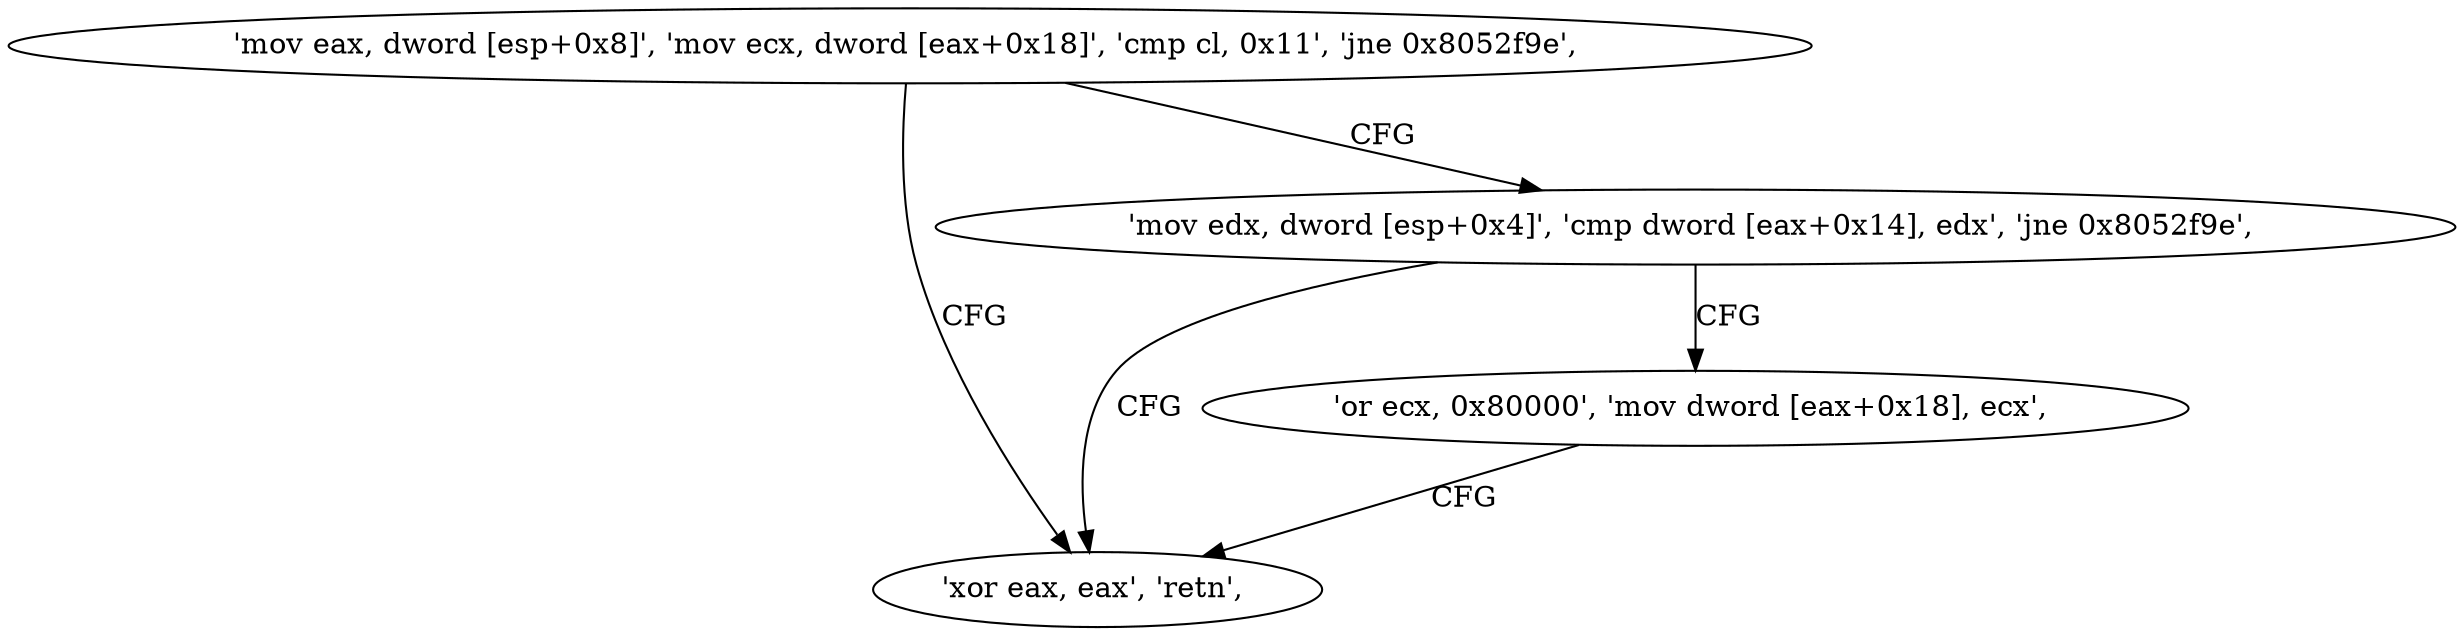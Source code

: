 digraph "func" {
"134557568" [label = "'mov eax, dword [esp+0x8]', 'mov ecx, dword [eax+0x18]', 'cmp cl, 0x11', 'jne 0x8052f9e', " ]
"134557598" [label = "'xor eax, eax', 'retn', " ]
"134557580" [label = "'mov edx, dword [esp+0x4]', 'cmp dword [eax+0x14], edx', 'jne 0x8052f9e', " ]
"134557589" [label = "'or ecx, 0x80000', 'mov dword [eax+0x18], ecx', " ]
"134557568" -> "134557598" [ label = "CFG" ]
"134557568" -> "134557580" [ label = "CFG" ]
"134557580" -> "134557598" [ label = "CFG" ]
"134557580" -> "134557589" [ label = "CFG" ]
"134557589" -> "134557598" [ label = "CFG" ]
}
